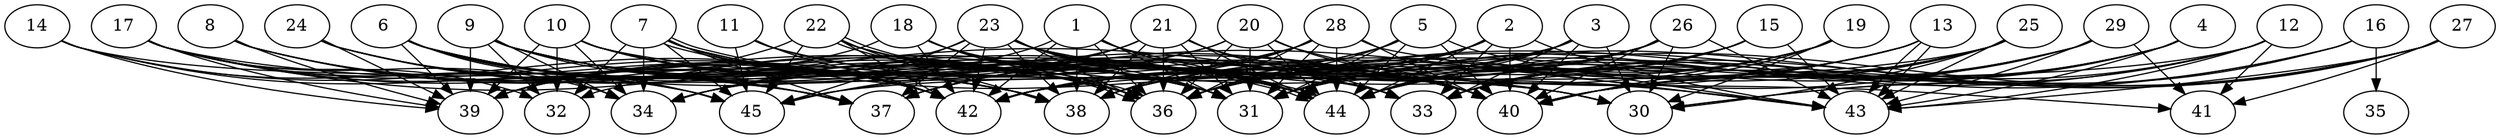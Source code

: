 // DAG automatically generated by daggen at Thu Oct  3 14:07:25 2019
// ./daggen --dot -n 45 --ccr 0.5 --fat 0.9 --regular 0.9 --density 0.9 --mindata 5242880 --maxdata 52428800 
digraph G {
  1 [size="18034688", alpha="0.03", expect_size="9017344"] 
  1 -> 31 [size ="9017344"]
  1 -> 34 [size ="9017344"]
  1 -> 36 [size ="9017344"]
  1 -> 38 [size ="9017344"]
  1 -> 42 [size ="9017344"]
  1 -> 43 [size ="9017344"]
  1 -> 44 [size ="9017344"]
  2 [size="95289344", alpha="0.12", expect_size="47644672"] 
  2 -> 31 [size ="47644672"]
  2 -> 33 [size ="47644672"]
  2 -> 36 [size ="47644672"]
  2 -> 37 [size ="47644672"]
  2 -> 38 [size ="47644672"]
  2 -> 40 [size ="47644672"]
  2 -> 42 [size ="47644672"]
  2 -> 43 [size ="47644672"]
  2 -> 44 [size ="47644672"]
  3 [size="29339648", alpha="0.07", expect_size="14669824"] 
  3 -> 30 [size ="14669824"]
  3 -> 31 [size ="14669824"]
  3 -> 32 [size ="14669824"]
  3 -> 33 [size ="14669824"]
  3 -> 40 [size ="14669824"]
  3 -> 42 [size ="14669824"]
  3 -> 44 [size ="14669824"]
  4 [size="95168512", alpha="0.04", expect_size="47584256"] 
  4 -> 31 [size ="47584256"]
  4 -> 33 [size ="47584256"]
  4 -> 40 [size ="47584256"]
  4 -> 43 [size ="47584256"]
  4 -> 44 [size ="47584256"]
  5 [size="74168320", alpha="0.06", expect_size="37084160"] 
  5 -> 31 [size ="37084160"]
  5 -> 36 [size ="37084160"]
  5 -> 37 [size ="37084160"]
  5 -> 40 [size ="37084160"]
  5 -> 43 [size ="37084160"]
  5 -> 44 [size ="37084160"]
  5 -> 45 [size ="37084160"]
  6 [size="70805504", alpha="0.07", expect_size="35402752"] 
  6 -> 31 [size ="35402752"]
  6 -> 34 [size ="35402752"]
  6 -> 36 [size ="35402752"]
  6 -> 37 [size ="35402752"]
  6 -> 38 [size ="35402752"]
  6 -> 39 [size ="35402752"]
  6 -> 40 [size ="35402752"]
  6 -> 44 [size ="35402752"]
  6 -> 45 [size ="35402752"]
  7 [size="31750144", alpha="0.14", expect_size="15875072"] 
  7 -> 30 [size ="15875072"]
  7 -> 32 [size ="15875072"]
  7 -> 34 [size ="15875072"]
  7 -> 37 [size ="15875072"]
  7 -> 40 [size ="15875072"]
  7 -> 42 [size ="15875072"]
  7 -> 44 [size ="15875072"]
  7 -> 44 [size ="15875072"]
  7 -> 45 [size ="15875072"]
  8 [size="75952128", alpha="0.10", expect_size="37976064"] 
  8 -> 31 [size ="37976064"]
  8 -> 36 [size ="37976064"]
  8 -> 38 [size ="37976064"]
  8 -> 39 [size ="37976064"]
  8 -> 42 [size ="37976064"]
  9 [size="90472448", alpha="0.12", expect_size="45236224"] 
  9 -> 31 [size ="45236224"]
  9 -> 32 [size ="45236224"]
  9 -> 33 [size ="45236224"]
  9 -> 34 [size ="45236224"]
  9 -> 36 [size ="45236224"]
  9 -> 37 [size ="45236224"]
  9 -> 39 [size ="45236224"]
  9 -> 40 [size ="45236224"]
  9 -> 42 [size ="45236224"]
  9 -> 44 [size ="45236224"]
  10 [size="67618816", alpha="0.01", expect_size="33809408"] 
  10 -> 30 [size ="33809408"]
  10 -> 31 [size ="33809408"]
  10 -> 32 [size ="33809408"]
  10 -> 33 [size ="33809408"]
  10 -> 34 [size ="33809408"]
  10 -> 36 [size ="33809408"]
  10 -> 38 [size ="33809408"]
  10 -> 39 [size ="33809408"]
  10 -> 42 [size ="33809408"]
  10 -> 44 [size ="33809408"]
  11 [size="37855232", alpha="0.19", expect_size="18927616"] 
  11 -> 36 [size ="18927616"]
  11 -> 40 [size ="18927616"]
  11 -> 42 [size ="18927616"]
  11 -> 45 [size ="18927616"]
  12 [size="50853888", alpha="0.10", expect_size="25426944"] 
  12 -> 33 [size ="25426944"]
  12 -> 36 [size ="25426944"]
  12 -> 40 [size ="25426944"]
  12 -> 41 [size ="25426944"]
  12 -> 42 [size ="25426944"]
  12 -> 43 [size ="25426944"]
  13 [size="12892160", alpha="0.07", expect_size="6446080"] 
  13 -> 33 [size ="6446080"]
  13 -> 36 [size ="6446080"]
  13 -> 38 [size ="6446080"]
  13 -> 42 [size ="6446080"]
  13 -> 43 [size ="6446080"]
  13 -> 43 [size ="6446080"]
  14 [size="46602240", alpha="0.14", expect_size="23301120"] 
  14 -> 33 [size ="23301120"]
  14 -> 37 [size ="23301120"]
  14 -> 39 [size ="23301120"]
  14 -> 42 [size ="23301120"]
  14 -> 45 [size ="23301120"]
  15 [size="65863680", alpha="0.11", expect_size="32931840"] 
  15 -> 31 [size ="32931840"]
  15 -> 33 [size ="32931840"]
  15 -> 36 [size ="32931840"]
  15 -> 37 [size ="32931840"]
  15 -> 43 [size ="32931840"]
  15 -> 44 [size ="32931840"]
  16 [size="95246336", alpha="0.17", expect_size="47623168"] 
  16 -> 30 [size ="47623168"]
  16 -> 31 [size ="47623168"]
  16 -> 35 [size ="47623168"]
  16 -> 36 [size ="47623168"]
  17 [size="32215040", alpha="0.07", expect_size="16107520"] 
  17 -> 30 [size ="16107520"]
  17 -> 32 [size ="16107520"]
  17 -> 33 [size ="16107520"]
  17 -> 34 [size ="16107520"]
  17 -> 36 [size ="16107520"]
  17 -> 37 [size ="16107520"]
  17 -> 39 [size ="16107520"]
  17 -> 42 [size ="16107520"]
  17 -> 45 [size ="16107520"]
  18 [size="98013184", alpha="0.16", expect_size="49006592"] 
  18 -> 30 [size ="49006592"]
  18 -> 31 [size ="49006592"]
  18 -> 36 [size ="49006592"]
  18 -> 39 [size ="49006592"]
  18 -> 42 [size ="49006592"]
  19 [size="49147904", alpha="0.13", expect_size="24573952"] 
  19 -> 30 [size ="24573952"]
  19 -> 31 [size ="24573952"]
  19 -> 36 [size ="24573952"]
  19 -> 40 [size ="24573952"]
  19 -> 42 [size ="24573952"]
  19 -> 44 [size ="24573952"]
  20 [size="12687360", alpha="0.18", expect_size="6343680"] 
  20 -> 31 [size ="6343680"]
  20 -> 34 [size ="6343680"]
  20 -> 36 [size ="6343680"]
  20 -> 39 [size ="6343680"]
  20 -> 40 [size ="6343680"]
  20 -> 43 [size ="6343680"]
  20 -> 44 [size ="6343680"]
  21 [size="15190016", alpha="0.04", expect_size="7595008"] 
  21 -> 31 [size ="7595008"]
  21 -> 33 [size ="7595008"]
  21 -> 36 [size ="7595008"]
  21 -> 38 [size ="7595008"]
  21 -> 39 [size ="7595008"]
  21 -> 40 [size ="7595008"]
  21 -> 44 [size ="7595008"]
  21 -> 45 [size ="7595008"]
  22 [size="11257856", alpha="0.09", expect_size="5628928"] 
  22 -> 31 [size ="5628928"]
  22 -> 36 [size ="5628928"]
  22 -> 36 [size ="5628928"]
  22 -> 38 [size ="5628928"]
  22 -> 39 [size ="5628928"]
  22 -> 40 [size ="5628928"]
  22 -> 42 [size ="5628928"]
  22 -> 44 [size ="5628928"]
  22 -> 45 [size ="5628928"]
  23 [size="59428864", alpha="0.17", expect_size="29714432"] 
  23 -> 31 [size ="29714432"]
  23 -> 34 [size ="29714432"]
  23 -> 36 [size ="29714432"]
  23 -> 37 [size ="29714432"]
  23 -> 38 [size ="29714432"]
  23 -> 40 [size ="29714432"]
  23 -> 41 [size ="29714432"]
  23 -> 42 [size ="29714432"]
  23 -> 44 [size ="29714432"]
  23 -> 45 [size ="29714432"]
  24 [size="93712384", alpha="0.04", expect_size="46856192"] 
  24 -> 36 [size ="46856192"]
  24 -> 38 [size ="46856192"]
  24 -> 39 [size ="46856192"]
  24 -> 42 [size ="46856192"]
  24 -> 44 [size ="46856192"]
  25 [size="63635456", alpha="0.04", expect_size="31817728"] 
  25 -> 30 [size ="31817728"]
  25 -> 33 [size ="31817728"]
  25 -> 38 [size ="31817728"]
  25 -> 40 [size ="31817728"]
  25 -> 43 [size ="31817728"]
  25 -> 44 [size ="31817728"]
  25 -> 45 [size ="31817728"]
  26 [size="21702656", alpha="0.17", expect_size="10851328"] 
  26 -> 30 [size ="10851328"]
  26 -> 36 [size ="10851328"]
  26 -> 37 [size ="10851328"]
  26 -> 38 [size ="10851328"]
  26 -> 40 [size ="10851328"]
  26 -> 42 [size ="10851328"]
  26 -> 43 [size ="10851328"]
  26 -> 44 [size ="10851328"]
  27 [size="99942400", alpha="0.14", expect_size="49971200"] 
  27 -> 30 [size ="49971200"]
  27 -> 31 [size ="49971200"]
  27 -> 40 [size ="49971200"]
  27 -> 41 [size ="49971200"]
  27 -> 43 [size ="49971200"]
  27 -> 44 [size ="49971200"]
  28 [size="37132288", alpha="0.05", expect_size="18566144"] 
  28 -> 31 [size ="18566144"]
  28 -> 34 [size ="18566144"]
  28 -> 36 [size ="18566144"]
  28 -> 38 [size ="18566144"]
  28 -> 40 [size ="18566144"]
  28 -> 42 [size ="18566144"]
  28 -> 43 [size ="18566144"]
  28 -> 44 [size ="18566144"]
  29 [size="19798016", alpha="0.13", expect_size="9899008"] 
  29 -> 36 [size ="9899008"]
  29 -> 37 [size ="9899008"]
  29 -> 40 [size ="9899008"]
  29 -> 41 [size ="9899008"]
  29 -> 43 [size ="9899008"]
  29 -> 44 [size ="9899008"]
  30 [size="80691200", alpha="0.13", expect_size="40345600"] 
  31 [size="70598656", alpha="0.19", expect_size="35299328"] 
  32 [size="91443200", alpha="0.14", expect_size="45721600"] 
  33 [size="39284736", alpha="0.09", expect_size="19642368"] 
  34 [size="27353088", alpha="0.12", expect_size="13676544"] 
  35 [size="45957120", alpha="0.06", expect_size="22978560"] 
  36 [size="64411648", alpha="0.19", expect_size="32205824"] 
  37 [size="48666624", alpha="0.16", expect_size="24333312"] 
  38 [size="19984384", alpha="0.11", expect_size="9992192"] 
  39 [size="43835392", alpha="0.15", expect_size="21917696"] 
  40 [size="11460608", alpha="0.19", expect_size="5730304"] 
  41 [size="74369024", alpha="0.04", expect_size="37184512"] 
  42 [size="71184384", alpha="0.10", expect_size="35592192"] 
  43 [size="42280960", alpha="0.05", expect_size="21140480"] 
  44 [size="84432896", alpha="0.19", expect_size="42216448"] 
  45 [size="45017088", alpha="0.04", expect_size="22508544"] 
}
